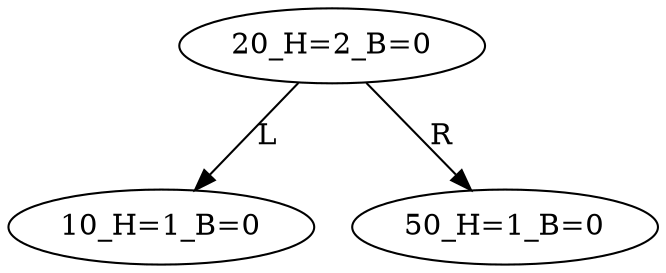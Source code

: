 digraph BiTreeBiTreeInsert {
"20_H=2_B=0" -> {"10_H=1_B=0"} [label="L"]
"20_H=2_B=0" -> {"50_H=1_B=0"} [label="R"]
"20_H=2_B=0"
"10_H=1_B=0"
"50_H=1_B=0"
}
